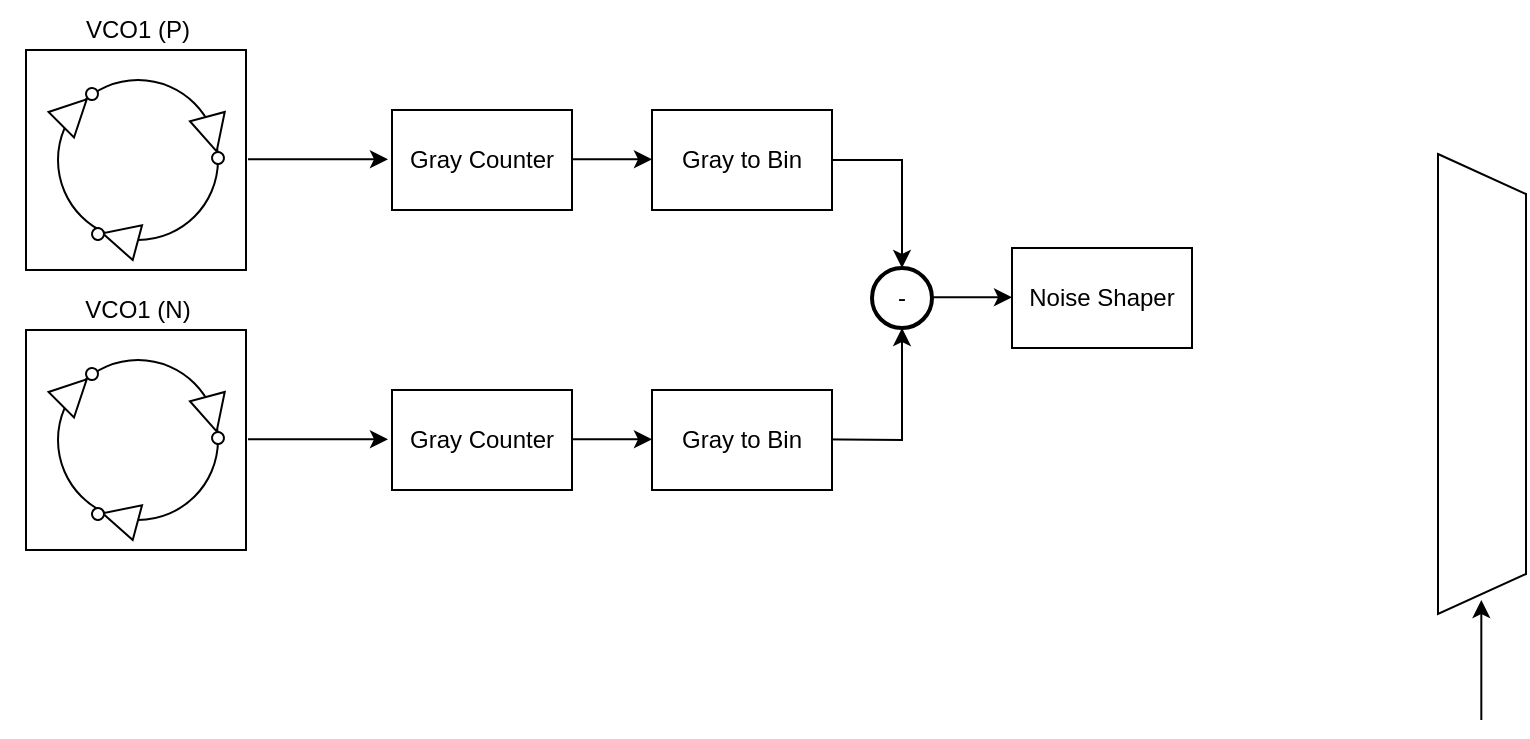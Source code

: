 <mxfile version="24.2.5" type="device">
  <diagram name="Página-1" id="vWzNRjOR9Ks29tTF5a40">
    <mxGraphModel dx="1195" dy="697" grid="1" gridSize="10" guides="1" tooltips="1" connect="1" arrows="1" fold="1" page="1" pageScale="1" pageWidth="827" pageHeight="1169" math="0" shadow="0">
      <root>
        <mxCell id="0" />
        <mxCell id="1" parent="0" />
        <mxCell id="71fPDlAOqVY9vGuEpqN3-27" value="" style="group;rotation=-135;" vertex="1" connectable="0" parent="1">
          <mxGeometry x="414" y="199.996" width="110" height="100.004" as="geometry" />
        </mxCell>
        <mxCell id="71fPDlAOqVY9vGuEpqN3-51" value="" style="rounded=0;whiteSpace=wrap;html=1;" vertex="1" parent="71fPDlAOqVY9vGuEpqN3-27">
          <mxGeometry x="-7" y="-5" width="110" height="110" as="geometry" />
        </mxCell>
        <mxCell id="71fPDlAOqVY9vGuEpqN3-11" value="" style="ellipse;whiteSpace=wrap;html=1;aspect=fixed;rotation=-135;" vertex="1" parent="71fPDlAOqVY9vGuEpqN3-27">
          <mxGeometry x="9" y="10" width="80" height="80" as="geometry" />
        </mxCell>
        <mxCell id="71fPDlAOqVY9vGuEpqN3-14" value="" style="group;rotation=-165;" vertex="1" connectable="0" parent="71fPDlAOqVY9vGuEpqN3-27">
          <mxGeometry x="25" y="79" width="24" height="18" as="geometry" />
        </mxCell>
        <mxCell id="71fPDlAOqVY9vGuEpqN3-12" value="" style="triangle;whiteSpace=wrap;html=1;rotation=-165;" vertex="1" parent="71fPDlAOqVY9vGuEpqN3-14">
          <mxGeometry x="6" y="1" width="18" height="18" as="geometry" />
        </mxCell>
        <mxCell id="71fPDlAOqVY9vGuEpqN3-13" value="" style="ellipse;whiteSpace=wrap;html=1;aspect=fixed;rotation=-165;" vertex="1" parent="71fPDlAOqVY9vGuEpqN3-14">
          <mxGeometry x="1" y="5" width="6" height="6" as="geometry" />
        </mxCell>
        <mxCell id="71fPDlAOqVY9vGuEpqN3-20" value="" style="triangle;whiteSpace=wrap;html=1;rotation=-45;" vertex="1" parent="71fPDlAOqVY9vGuEpqN3-27">
          <mxGeometry x="8" y="17" width="18" height="18" as="geometry" />
        </mxCell>
        <mxCell id="71fPDlAOqVY9vGuEpqN3-21" value="" style="ellipse;whiteSpace=wrap;html=1;aspect=fixed;rotation=-186;" vertex="1" parent="71fPDlAOqVY9vGuEpqN3-27">
          <mxGeometry x="23" y="14" width="6" height="6" as="geometry" />
        </mxCell>
        <mxCell id="71fPDlAOqVY9vGuEpqN3-24" value="" style="group;rotation=-285;" vertex="1" connectable="0" parent="71fPDlAOqVY9vGuEpqN3-27">
          <mxGeometry x="74" y="31" width="24" height="18" as="geometry" />
        </mxCell>
        <mxCell id="71fPDlAOqVY9vGuEpqN3-25" value="" style="triangle;whiteSpace=wrap;html=1;rotation=-285;" vertex="1" parent="71fPDlAOqVY9vGuEpqN3-24">
          <mxGeometry x="3" y="-3" width="18" height="18" as="geometry" />
        </mxCell>
        <mxCell id="71fPDlAOqVY9vGuEpqN3-26" value="" style="ellipse;whiteSpace=wrap;html=1;aspect=fixed;rotation=-285;" vertex="1" parent="71fPDlAOqVY9vGuEpqN3-24">
          <mxGeometry x="12" y="15" width="6" height="6" as="geometry" />
        </mxCell>
        <mxCell id="71fPDlAOqVY9vGuEpqN3-38" value="VCO1 (P)" style="text;html=1;align=center;verticalAlign=middle;whiteSpace=wrap;rounded=0;" vertex="1" parent="71fPDlAOqVY9vGuEpqN3-27">
          <mxGeometry x="19" y="-29.996" width="60" height="30" as="geometry" />
        </mxCell>
        <mxCell id="71fPDlAOqVY9vGuEpqN3-40" value="" style="endArrow=classic;html=1;rounded=0;" edge="1" parent="1">
          <mxGeometry width="50" height="50" relative="1" as="geometry">
            <mxPoint x="518" y="249.65" as="sourcePoint" />
            <mxPoint x="588" y="249.65" as="targetPoint" />
          </mxGeometry>
        </mxCell>
        <mxCell id="71fPDlAOqVY9vGuEpqN3-42" value="Gray Counter" style="rounded=0;whiteSpace=wrap;html=1;" vertex="1" parent="1">
          <mxGeometry x="590" y="225" width="90" height="50" as="geometry" />
        </mxCell>
        <mxCell id="71fPDlAOqVY9vGuEpqN3-45" value="" style="endArrow=classic;html=1;rounded=0;exitX=1;exitY=0.5;exitDx=0;exitDy=0;" edge="1" parent="1">
          <mxGeometry width="50" height="50" relative="1" as="geometry">
            <mxPoint x="680.0" y="249.66" as="sourcePoint" />
            <mxPoint x="720" y="249.66" as="targetPoint" />
          </mxGeometry>
        </mxCell>
        <mxCell id="71fPDlAOqVY9vGuEpqN3-46" value="" style="endArrow=classic;html=1;rounded=0;exitX=1;exitY=0.5;exitDx=0;exitDy=0;entryX=0.5;entryY=1;entryDx=0;entryDy=0;entryPerimeter=0;" edge="1" parent="1" target="71fPDlAOqVY9vGuEpqN3-49">
          <mxGeometry width="50" height="50" relative="1" as="geometry">
            <mxPoint x="800" y="389.65" as="sourcePoint" />
            <mxPoint x="840" y="389.65" as="targetPoint" />
            <Array as="points">
              <mxPoint x="845" y="390" />
            </Array>
          </mxGeometry>
        </mxCell>
        <mxCell id="71fPDlAOqVY9vGuEpqN3-47" value="Gray to Bin" style="rounded=0;whiteSpace=wrap;html=1;" vertex="1" parent="1">
          <mxGeometry x="720" y="225" width="90" height="50" as="geometry" />
        </mxCell>
        <mxCell id="71fPDlAOqVY9vGuEpqN3-48" value="Noise Shaper" style="rounded=0;whiteSpace=wrap;html=1;" vertex="1" parent="1">
          <mxGeometry x="900" y="294" width="90" height="50" as="geometry" />
        </mxCell>
        <mxCell id="71fPDlAOqVY9vGuEpqN3-49" value="-" style="strokeWidth=2;html=1;shape=mxgraph.flowchart.start_2;whiteSpace=wrap;" vertex="1" parent="1">
          <mxGeometry x="830" y="304" width="30" height="30" as="geometry" />
        </mxCell>
        <mxCell id="71fPDlAOqVY9vGuEpqN3-54" value="" style="group;rotation=-135;" vertex="1" connectable="0" parent="1">
          <mxGeometry x="414" y="339.996" width="110" height="100.004" as="geometry" />
        </mxCell>
        <mxCell id="71fPDlAOqVY9vGuEpqN3-55" value="" style="rounded=0;whiteSpace=wrap;html=1;" vertex="1" parent="71fPDlAOqVY9vGuEpqN3-54">
          <mxGeometry x="-7" y="-5" width="110" height="110" as="geometry" />
        </mxCell>
        <mxCell id="71fPDlAOqVY9vGuEpqN3-56" value="" style="ellipse;whiteSpace=wrap;html=1;aspect=fixed;rotation=-135;" vertex="1" parent="71fPDlAOqVY9vGuEpqN3-54">
          <mxGeometry x="9" y="10" width="80" height="80" as="geometry" />
        </mxCell>
        <mxCell id="71fPDlAOqVY9vGuEpqN3-57" value="" style="group;rotation=-165;" vertex="1" connectable="0" parent="71fPDlAOqVY9vGuEpqN3-54">
          <mxGeometry x="25" y="79" width="24" height="18" as="geometry" />
        </mxCell>
        <mxCell id="71fPDlAOqVY9vGuEpqN3-58" value="" style="triangle;whiteSpace=wrap;html=1;rotation=-165;" vertex="1" parent="71fPDlAOqVY9vGuEpqN3-57">
          <mxGeometry x="6" y="1" width="18" height="18" as="geometry" />
        </mxCell>
        <mxCell id="71fPDlAOqVY9vGuEpqN3-59" value="" style="ellipse;whiteSpace=wrap;html=1;aspect=fixed;rotation=-165;" vertex="1" parent="71fPDlAOqVY9vGuEpqN3-57">
          <mxGeometry x="1" y="5" width="6" height="6" as="geometry" />
        </mxCell>
        <mxCell id="71fPDlAOqVY9vGuEpqN3-60" value="" style="triangle;whiteSpace=wrap;html=1;rotation=-45;" vertex="1" parent="71fPDlAOqVY9vGuEpqN3-54">
          <mxGeometry x="8" y="17" width="18" height="18" as="geometry" />
        </mxCell>
        <mxCell id="71fPDlAOqVY9vGuEpqN3-61" value="" style="ellipse;whiteSpace=wrap;html=1;aspect=fixed;rotation=-186;" vertex="1" parent="71fPDlAOqVY9vGuEpqN3-54">
          <mxGeometry x="23" y="14" width="6" height="6" as="geometry" />
        </mxCell>
        <mxCell id="71fPDlAOqVY9vGuEpqN3-62" value="" style="group;rotation=-285;" vertex="1" connectable="0" parent="71fPDlAOqVY9vGuEpqN3-54">
          <mxGeometry x="74" y="31" width="24" height="18" as="geometry" />
        </mxCell>
        <mxCell id="71fPDlAOqVY9vGuEpqN3-63" value="" style="triangle;whiteSpace=wrap;html=1;rotation=-285;" vertex="1" parent="71fPDlAOqVY9vGuEpqN3-62">
          <mxGeometry x="3" y="-3" width="18" height="18" as="geometry" />
        </mxCell>
        <mxCell id="71fPDlAOqVY9vGuEpqN3-64" value="" style="ellipse;whiteSpace=wrap;html=1;aspect=fixed;rotation=-285;" vertex="1" parent="71fPDlAOqVY9vGuEpqN3-62">
          <mxGeometry x="12" y="15" width="6" height="6" as="geometry" />
        </mxCell>
        <mxCell id="71fPDlAOqVY9vGuEpqN3-65" value="VCO1 (N)" style="text;html=1;align=center;verticalAlign=middle;whiteSpace=wrap;rounded=0;" vertex="1" parent="71fPDlAOqVY9vGuEpqN3-54">
          <mxGeometry x="19" y="-29.996" width="60" height="30" as="geometry" />
        </mxCell>
        <mxCell id="71fPDlAOqVY9vGuEpqN3-66" value="" style="endArrow=classic;html=1;rounded=0;" edge="1" parent="1">
          <mxGeometry width="50" height="50" relative="1" as="geometry">
            <mxPoint x="518" y="389.65" as="sourcePoint" />
            <mxPoint x="588" y="389.65" as="targetPoint" />
          </mxGeometry>
        </mxCell>
        <mxCell id="71fPDlAOqVY9vGuEpqN3-67" value="Gray Counter" style="rounded=0;whiteSpace=wrap;html=1;" vertex="1" parent="1">
          <mxGeometry x="590" y="365" width="90" height="50" as="geometry" />
        </mxCell>
        <mxCell id="71fPDlAOqVY9vGuEpqN3-68" value="" style="endArrow=classic;html=1;rounded=0;exitX=1;exitY=0.5;exitDx=0;exitDy=0;" edge="1" parent="1">
          <mxGeometry width="50" height="50" relative="1" as="geometry">
            <mxPoint x="680.0" y="389.66" as="sourcePoint" />
            <mxPoint x="720" y="389.66" as="targetPoint" />
          </mxGeometry>
        </mxCell>
        <mxCell id="71fPDlAOqVY9vGuEpqN3-69" value="Gray to Bin" style="rounded=0;whiteSpace=wrap;html=1;" vertex="1" parent="1">
          <mxGeometry x="720" y="365" width="90" height="50" as="geometry" />
        </mxCell>
        <mxCell id="71fPDlAOqVY9vGuEpqN3-70" value="" style="endArrow=classic;html=1;rounded=0;exitX=1;exitY=0.5;exitDx=0;exitDy=0;entryX=0.5;entryY=0;entryDx=0;entryDy=0;entryPerimeter=0;" edge="1" parent="1" source="71fPDlAOqVY9vGuEpqN3-47" target="71fPDlAOqVY9vGuEpqN3-49">
          <mxGeometry width="50" height="50" relative="1" as="geometry">
            <mxPoint x="730" y="300" as="sourcePoint" />
            <mxPoint x="780" y="250" as="targetPoint" />
            <Array as="points">
              <mxPoint x="845" y="250" />
            </Array>
          </mxGeometry>
        </mxCell>
        <mxCell id="71fPDlAOqVY9vGuEpqN3-71" value="" style="endArrow=classic;html=1;rounded=0;exitX=1;exitY=0.5;exitDx=0;exitDy=0;" edge="1" parent="1">
          <mxGeometry width="50" height="50" relative="1" as="geometry">
            <mxPoint x="860.0" y="318.66" as="sourcePoint" />
            <mxPoint x="900" y="318.66" as="targetPoint" />
          </mxGeometry>
        </mxCell>
        <mxCell id="71fPDlAOqVY9vGuEpqN3-72" value="" style="shape=trapezoid;perimeter=trapezoidPerimeter;whiteSpace=wrap;html=1;fixedSize=1;rotation=90;" vertex="1" parent="1">
          <mxGeometry x="1020" y="340" width="230" height="44" as="geometry" />
        </mxCell>
        <mxCell id="71fPDlAOqVY9vGuEpqN3-73" value="" style="endArrow=classic;html=1;rounded=0;" edge="1" parent="1">
          <mxGeometry width="50" height="50" relative="1" as="geometry">
            <mxPoint x="1134.66" y="530" as="sourcePoint" />
            <mxPoint x="1134.66" y="470" as="targetPoint" />
          </mxGeometry>
        </mxCell>
      </root>
    </mxGraphModel>
  </diagram>
</mxfile>

